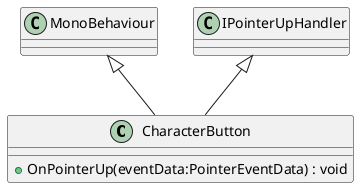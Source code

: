 @startuml
class CharacterButton {
    + OnPointerUp(eventData:PointerEventData) : void
}
MonoBehaviour <|-- CharacterButton
IPointerUpHandler <|-- CharacterButton
@enduml
